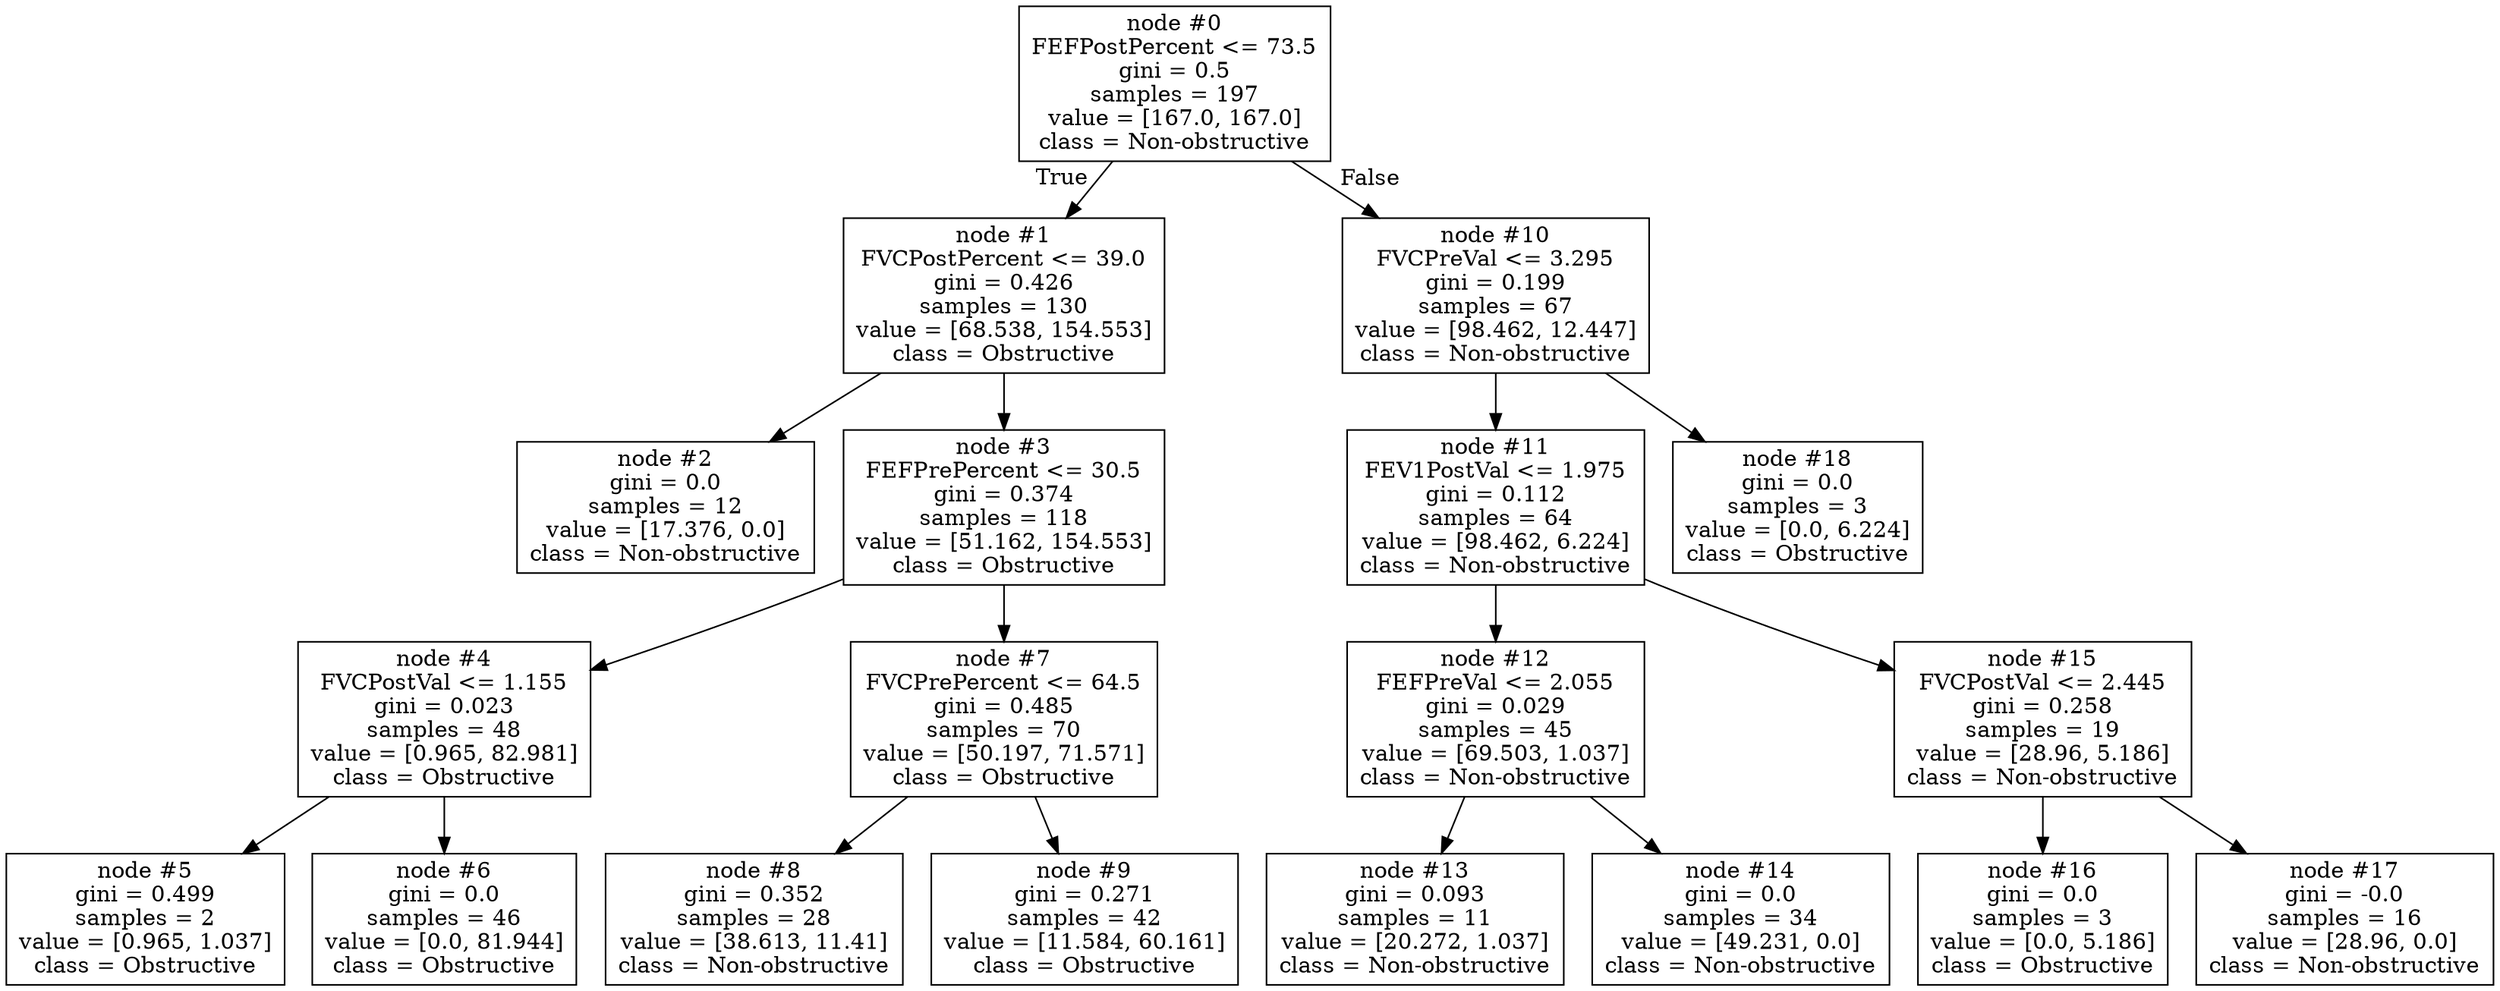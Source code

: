 digraph Tree {
node [shape=box] ;
0 [label="node #0\nFEFPostPercent <= 73.5\ngini = 0.5\nsamples = 197\nvalue = [167.0, 167.0]\nclass = Non-obstructive"] ;
1 [label="node #1\nFVCPostPercent <= 39.0\ngini = 0.426\nsamples = 130\nvalue = [68.538, 154.553]\nclass = Obstructive"] ;
0 -> 1 [labeldistance=2.5, labelangle=45, headlabel="True"] ;
2 [label="node #2\ngini = 0.0\nsamples = 12\nvalue = [17.376, 0.0]\nclass = Non-obstructive"] ;
1 -> 2 ;
3 [label="node #3\nFEFPrePercent <= 30.5\ngini = 0.374\nsamples = 118\nvalue = [51.162, 154.553]\nclass = Obstructive"] ;
1 -> 3 ;
4 [label="node #4\nFVCPostVal <= 1.155\ngini = 0.023\nsamples = 48\nvalue = [0.965, 82.981]\nclass = Obstructive"] ;
3 -> 4 ;
5 [label="node #5\ngini = 0.499\nsamples = 2\nvalue = [0.965, 1.037]\nclass = Obstructive"] ;
4 -> 5 ;
6 [label="node #6\ngini = 0.0\nsamples = 46\nvalue = [0.0, 81.944]\nclass = Obstructive"] ;
4 -> 6 ;
7 [label="node #7\nFVCPrePercent <= 64.5\ngini = 0.485\nsamples = 70\nvalue = [50.197, 71.571]\nclass = Obstructive"] ;
3 -> 7 ;
8 [label="node #8\ngini = 0.352\nsamples = 28\nvalue = [38.613, 11.41]\nclass = Non-obstructive"] ;
7 -> 8 ;
9 [label="node #9\ngini = 0.271\nsamples = 42\nvalue = [11.584, 60.161]\nclass = Obstructive"] ;
7 -> 9 ;
10 [label="node #10\nFVCPreVal <= 3.295\ngini = 0.199\nsamples = 67\nvalue = [98.462, 12.447]\nclass = Non-obstructive"] ;
0 -> 10 [labeldistance=2.5, labelangle=-45, headlabel="False"] ;
11 [label="node #11\nFEV1PostVal <= 1.975\ngini = 0.112\nsamples = 64\nvalue = [98.462, 6.224]\nclass = Non-obstructive"] ;
10 -> 11 ;
12 [label="node #12\nFEFPreVal <= 2.055\ngini = 0.029\nsamples = 45\nvalue = [69.503, 1.037]\nclass = Non-obstructive"] ;
11 -> 12 ;
13 [label="node #13\ngini = 0.093\nsamples = 11\nvalue = [20.272, 1.037]\nclass = Non-obstructive"] ;
12 -> 13 ;
14 [label="node #14\ngini = 0.0\nsamples = 34\nvalue = [49.231, 0.0]\nclass = Non-obstructive"] ;
12 -> 14 ;
15 [label="node #15\nFVCPostVal <= 2.445\ngini = 0.258\nsamples = 19\nvalue = [28.96, 5.186]\nclass = Non-obstructive"] ;
11 -> 15 ;
16 [label="node #16\ngini = 0.0\nsamples = 3\nvalue = [0.0, 5.186]\nclass = Obstructive"] ;
15 -> 16 ;
17 [label="node #17\ngini = -0.0\nsamples = 16\nvalue = [28.96, 0.0]\nclass = Non-obstructive"] ;
15 -> 17 ;
18 [label="node #18\ngini = 0.0\nsamples = 3\nvalue = [0.0, 6.224]\nclass = Obstructive"] ;
10 -> 18 ;
}